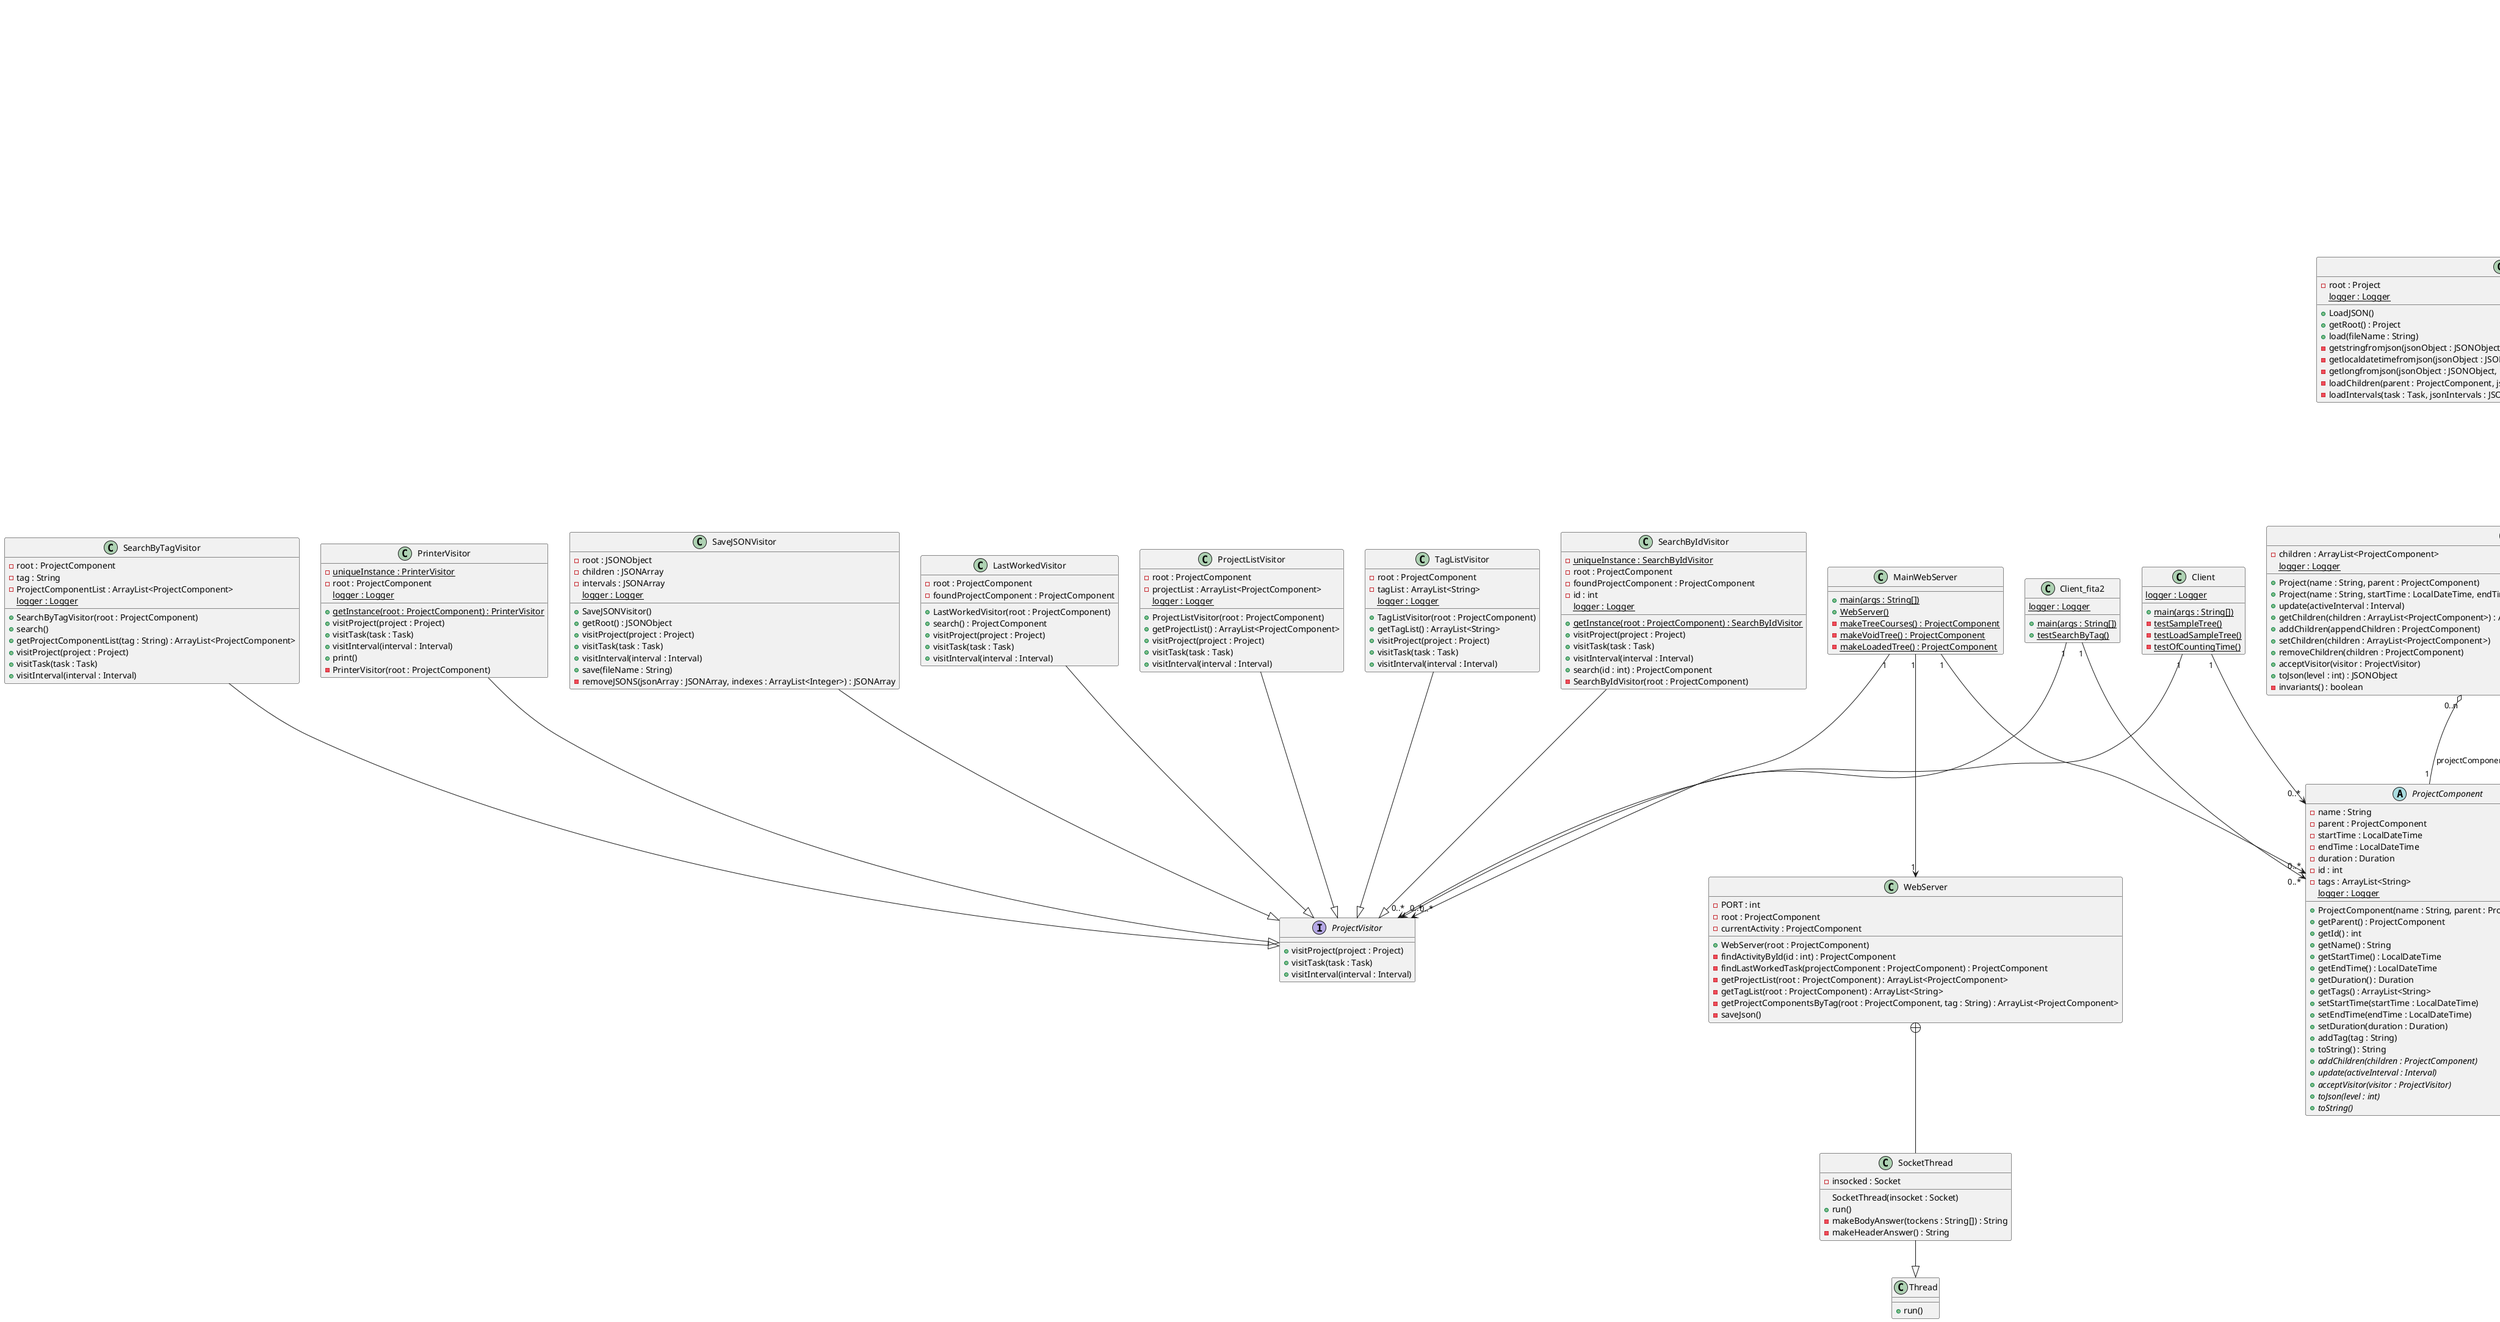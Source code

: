 @startuml
'https://plantuml.com/class-diagram

class Client {
    + {static} main(args : String[])
    - {static} testSampleTree()
    - {static} testLoadSampleTree()
    - {static} testOfCountingTime()
    {static} logger : Logger
}

interface ProjectVisitor {
    + visitProject(project : Project)
    + visitTask(task : Task)
    + visitInterval(interval : Interval)
}

class PrinterVisitor {
    - {static} uniqueInstance : PrinterVisitor
    - root : ProjectComponent
    {static} logger : Logger
    + {static} getInstance(root : ProjectComponent) : PrinterVisitor
    + visitProject(project : Project)
    + visitTask(task : Task)
    + visitInterval(interval : Interval)
    + print()
    - PrinterVisitor(root : ProjectComponent)
}

class SaveJSONVisitor {
    - root : JSONObject
    - children : JSONArray
    - intervals : JSONArray
    {static} logger : Logger
    + SaveJSONVisitor()
    + getRoot() : JSONObject
    + visitProject(project : Project)
    + visitTask(task : Task)
    + visitInterval(interval : Interval)
    + save(fileName : String)
    - removeJSONS(jsonArray : JSONArray, indexes : ArrayList<Integer>) : JSONArray
}

abstract ProjectComponent {
    - name : String
    - parent : ProjectComponent
    - startTime : LocalDateTime
    - endTime : LocalDateTime
    - duration : Duration
    - id : int
    - tags : ArrayList<String>
    {static} logger : Logger
    + ProjectComponent(name : String, parent : ProjectComponent)
    + getParent() : ProjectComponent
    + getId() : int
    + getName() : String
    + getStartTime() : LocalDateTime
    + getEndTime() : LocalDateTime
    + getDuration() : Duration
    + getTags() : ArrayList<String>
    + setStartTime(startTime : LocalDateTime)
    + setEndTime(endTime : LocalDateTime)
    + setDuration(duration : Duration)
    + addTag(tag : String)
    + toString() : String
    + {abstract} addChildren(children : ProjectComponent)
    + {abstract} update(activeInterval : Interval)
    + {abstract} acceptVisitor(visitor : ProjectVisitor)
    + {abstract} toJson(level : int)
    + {abstract} toString()
}

class Project {
    - children : ArrayList<ProjectComponent>
    {static} logger : Logger
    + Project(name : String, parent : ProjectComponent)
    + Project(name : String, startTime : LocalDateTime, endTime : LocalDateTime, duration : Duration, parent : ProjectComponent)
    + update(activeInterval : Interval)
    + getChildren(children : ArrayList<ProjectComponent>) : ArrayList<ProjectComponent>
    + addChildren(appendChildren : ProjectComponent)
    + setChildren(children : ArrayList<ProjectComponent>)
    + removeChildren(children : ProjectComponent)
    + acceptVisitor(visitor : ProjectVisitor)
    + toJson(level : int) : JSONObject
    - invariants() : boolean
}

class Task {
    - intervals : ArrayList<Interval>
    - active : boolean
    {static} logger : Logger
    + Task(name : String, parent : ProjectComponent)
    + Task(name : String, startTime : LocalDateTime, endTime : LocalDateTime, duration : Duration, parent : ProjectComponent)
    + startTask()
    + startTask(delay : int)
    + stopTask()
    + activate()
    + deactivate()
    + update(activeInterval : Interval)
    + getIntervals() : ArrayList<Interval>
    + setIntervals(intervals : ArrayList<Interval>)
    + addChildren(children : ProjectComponent)
    + getCurrentInterval() : Interval
    + acceptVisitor(visitor : ProjectVisitor)
    + getCurrentInterval() : Interval
    + toJson(level : int) : JSONObject
    - invariants() : boolean
}

class Interval {
    - startTime : LocalDateTime
    - endTime : LocalDateTime
    - duration : Duration
    - task : Task
    {static} logger : Logger
    + Interval(task : Task, delay : int)
    + Interval(startTime : LocalDateTime, endTime : LocalDateTime, duration : Duration, task : Task)
    + getStartTime() : LocalDateTime
    + getEndTime() : LocalDateTime
    + getDuration() : Duration
    + getTask() : Task
    + stopInterval()
    + update(o : Observable, arg Object)
    + acceptVisitor(visitor : ProjectVisitor)
    + toJson(level : int) : JSONObject
    + toString() : String
}

class Clock {
    - {static} uniqueInstance : Clock
    - timer : Timer
    - period : int
    - time : LocalDateTime
    {static} logger : Logger
    + {static} getInstance() : Clock
    + start()
    + stop()
    + getPeriod() : int
    + setPeriod(period : int)
    + getTime() : LocalDateTime
    - Clock()
    - tick()
}

class LoadJSON {
    - root : Project
    {static} logger : Logger
    + LoadJSON()
    + getRoot() : Project
    + load(fileName : String)
    - getstringfromjson(jsonObject : JSONObject, key : String) : String
    - getlocaldatetimefromjson(jsonObject : JSONObject, key : String) : LocalDateTime
    - getlongfromjson(jsonObject : JSONObject, key : String) : long
    - loadChildren(parent : ProjectComponent, jsonChildren : JSONArray) : ArrayList<ProjectComponent>
    - loadIntervals(task : Task, jsonIntervals : JSONArray) : ArrayList<Interval>
}

package "java.util" {
    abstract Observable {
        + addObserver(ob : Observer)
        + deleteObserver(ob : Observer)
        + setChanged()
        + notifyObservers(arg0 : Observable, arg1 : Object)
    }

    interface Observer {
        + update(arg0: Observable, arg1 : Object)
    }
}

class IdGenerator {
    - {static} uniqueInstance : IdGenerator
    - id : int
    + {static} getInstance() : IdGenerator
    + getId() : int
}

class WebServer {
    - PORT : int
    - root : ProjectComponent
    - currentActivity : ProjectComponent
    + WebServer(root : ProjectComponent)
    - findActivityById(id : int) : ProjectComponent
    - findLastWorkedTask(projectComponent : ProjectComponent) : ProjectComponent
    - getProjectList(root : ProjectComponent) : ArrayList<ProjectComponent>
    - getTagList(root : ProjectComponent) : ArrayList<String>
    - getProjectComponentsByTag(root : ProjectComponent, tag : String) : ArrayList<ProjectComponent>
    - saveJson()
}

class SocketThread {
    - insocked : Socket
    SocketThread(insocket : Socket)
    + run()
    - makeBodyAnswer(tockens : String[]) : String
    - makeHeaderAnswer() : String

}

class Thread {
    +run()
}

class LastWorkedVisitor {
    - root : ProjectComponent
    - foundProjectComponent : ProjectComponent
    + LastWorkedVisitor(root : ProjectComponent)
    + search() : ProjectComponent
    + visitProject(project : Project)
    + visitTask(task : Task)
    + visitInterval(interval : Interval)
}

class ProjectListVisitor {
    - root : ProjectComponent
    - projectList : ArrayList<ProjectComponent>
    {static} logger : Logger
    + ProjectListVisitor(root : ProjectComponent)
    + getProjectList() : ArrayList<ProjectComponent>
    + visitProject(project : Project)
    + visitTask(task : Task)
    + visitInterval(interval : Interval)
}

class TagListVisitor {
    - root : ProjectComponent
    - tagList : ArrayList<String>
    {static} logger : Logger
    + TagListVisitor(root : ProjectComponent)
    + getTagList() : ArrayList<String>
    + visitProject(project : Project)
    + visitTask(task : Task)
    + visitInterval(interval : Interval)
}

class SearchByTagVisitor {
    - root : ProjectComponent
    - tag : String
    - ProjectComponentList : ArrayList<ProjectComponent>
    {static} logger : Logger
    + SearchByTagVisitor(root : ProjectComponent)
    + search()
    + getProjectComponentList(tag : String) : ArrayList<ProjectComponent>
    + visitProject(project : Project)
    + visitTask(task : Task)
    + visitInterval(interval : Interval)
}

class SearchByIdVisitor {
    - {static} uniqueInstance : SearchByIdVisitor
    - root : ProjectComponent
    - foundProjectComponent : ProjectComponent
    - id : int
    {static} logger : Logger
    + {static} getInstance(root : ProjectComponent) : SearchByIdVisitor
    + visitProject(project : Project)
    + visitTask(task : Task)
    + visitInterval(interval : Interval)
    + search(id : int) : ProjectComponent
    - SearchByIdVisitor(root : ProjectComponent)
}

class Client_fita2 {
    {static} logger : Logger
    + {static} main(args : String[])
    + {static} testSearchByTag()
}

class MainWebServer {
    + {static} main(args : String[])
    + {static} WebServer()
    - {static} makeTreeCourses() : ProjectComponent
    - {static} makeVoidTree() : ProjectComponent
    - {static} makeLoadedTree() : ProjectComponent
}

WebServer +-- SocketThread
MainWebServer "1" --> "1" WebServer
SocketThread --|> Thread

Observable "0..*" o-- "1" Observer : observers

Clock --|> Observable
Interval ..|> Observer

Client "1" --> "0..*" ProjectComponent
Client_fita2 "1" --> "0..*" ProjectComponent
MainWebServer "1" --> "0..*" ProjectComponent
Project "0..n" o-- "1" ProjectComponent : projectComponent
Project --|> ProjectComponent
Task --|> ProjectComponent
Interval "0..n" o-- "1" Task : intervals
IdGenerator --> ProjectComponent

Client "1" --> "0..*" ProjectVisitor
Client_fita2 "1" --> "0..*" ProjectVisitor
MainWebServer "1" --> "0..*" ProjectVisitor

PrinterVisitor --|> ProjectVisitor
SaveJSONVisitor --|> ProjectVisitor
LastWorkedVisitor --|> ProjectVisitor
ProjectListVisitor --|> ProjectVisitor
SearchByIdVisitor --|> ProjectVisitor
TagListVisitor --|> ProjectVisitor
SearchByTagVisitor --|> ProjectVisitor
LoadJSON --> "1" Project : "root"
@enduml